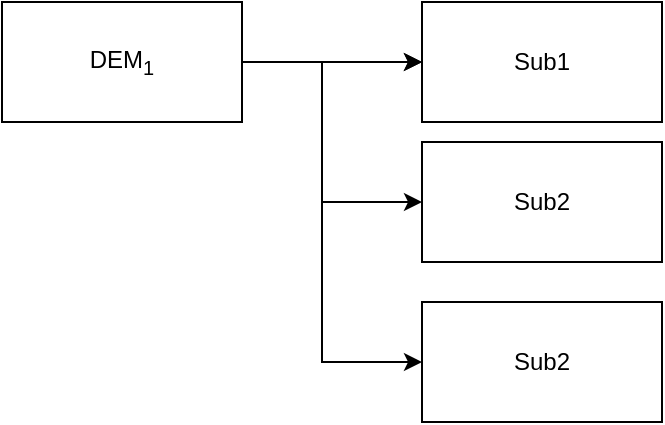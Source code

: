 <mxfile version="22.1.21" type="github">
  <diagram name="Page-1" id="-Qfp89TB7cpaRXaCVrgq">
    <mxGraphModel dx="2074" dy="1140" grid="1" gridSize="10" guides="1" tooltips="1" connect="1" arrows="1" fold="1" page="1" pageScale="1" pageWidth="827" pageHeight="1169" math="0" shadow="0">
      <root>
        <mxCell id="0" />
        <mxCell id="1" parent="0" />
        <mxCell id="ByYncmj56QXi_yfbcFDC-7" value="" style="edgeStyle=orthogonalEdgeStyle;rounded=0;orthogonalLoop=1;jettySize=auto;html=1;" edge="1" parent="1" source="3YSTLiqjNnNqbeXAGMGi-1" target="ByYncmj56QXi_yfbcFDC-6">
          <mxGeometry relative="1" as="geometry" />
        </mxCell>
        <mxCell id="ByYncmj56QXi_yfbcFDC-8" value="" style="edgeStyle=orthogonalEdgeStyle;rounded=0;orthogonalLoop=1;jettySize=auto;html=1;" edge="1" parent="1" source="3YSTLiqjNnNqbeXAGMGi-1" target="ByYncmj56QXi_yfbcFDC-6">
          <mxGeometry relative="1" as="geometry" />
        </mxCell>
        <mxCell id="ByYncmj56QXi_yfbcFDC-10" value="" style="edgeStyle=orthogonalEdgeStyle;rounded=0;orthogonalLoop=1;jettySize=auto;html=1;" edge="1" parent="1" source="3YSTLiqjNnNqbeXAGMGi-1" target="ByYncmj56QXi_yfbcFDC-9">
          <mxGeometry relative="1" as="geometry">
            <Array as="points">
              <mxPoint x="160" y="60" />
              <mxPoint x="160" y="130" />
            </Array>
          </mxGeometry>
        </mxCell>
        <mxCell id="ByYncmj56QXi_yfbcFDC-12" style="edgeStyle=orthogonalEdgeStyle;rounded=0;orthogonalLoop=1;jettySize=auto;html=1;entryX=0;entryY=0.5;entryDx=0;entryDy=0;" edge="1" parent="1" source="3YSTLiqjNnNqbeXAGMGi-1" target="ByYncmj56QXi_yfbcFDC-11">
          <mxGeometry relative="1" as="geometry">
            <Array as="points">
              <mxPoint x="160" y="60" />
              <mxPoint x="160" y="210" />
            </Array>
          </mxGeometry>
        </mxCell>
        <mxCell id="3YSTLiqjNnNqbeXAGMGi-1" value="DEM&lt;sub&gt;1&lt;/sub&gt;" style="rounded=0;whiteSpace=wrap;html=1;" parent="1" vertex="1">
          <mxGeometry y="30" width="120" height="60" as="geometry" />
        </mxCell>
        <mxCell id="ByYncmj56QXi_yfbcFDC-6" value="Sub1" style="rounded=0;whiteSpace=wrap;html=1;" vertex="1" parent="1">
          <mxGeometry x="210" y="30" width="120" height="60" as="geometry" />
        </mxCell>
        <mxCell id="ByYncmj56QXi_yfbcFDC-9" value="Sub2" style="rounded=0;whiteSpace=wrap;html=1;" vertex="1" parent="1">
          <mxGeometry x="210" y="100" width="120" height="60" as="geometry" />
        </mxCell>
        <mxCell id="ByYncmj56QXi_yfbcFDC-11" value="Sub2" style="rounded=0;whiteSpace=wrap;html=1;" vertex="1" parent="1">
          <mxGeometry x="210" y="180" width="120" height="60" as="geometry" />
        </mxCell>
      </root>
    </mxGraphModel>
  </diagram>
</mxfile>
